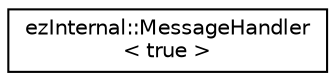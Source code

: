 digraph "Graphical Class Hierarchy"
{
 // LATEX_PDF_SIZE
  edge [fontname="Helvetica",fontsize="10",labelfontname="Helvetica",labelfontsize="10"];
  node [fontname="Helvetica",fontsize="10",shape=record];
  rankdir="LR";
  Node0 [label="ezInternal::MessageHandler\l\< true \>",height=0.2,width=0.4,color="black", fillcolor="white", style="filled",URL="$db/dd8/structez_internal_1_1_message_handler_3_01true_01_4.htm",tooltip=" "];
}
